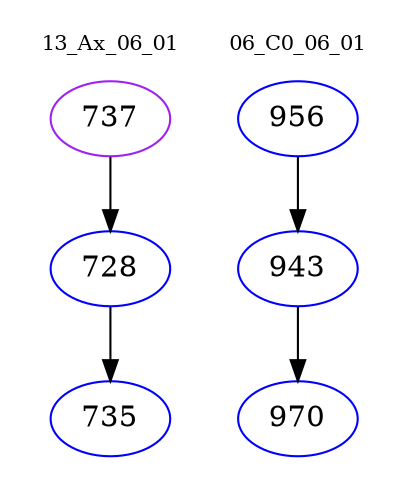 digraph{
subgraph cluster_0 {
color = white
label = "13_Ax_06_01";
fontsize=10;
T0_737 [label="737", color="purple"]
T0_737 -> T0_728 [color="black"]
T0_728 [label="728", color="blue"]
T0_728 -> T0_735 [color="black"]
T0_735 [label="735", color="blue"]
}
subgraph cluster_1 {
color = white
label = "06_C0_06_01";
fontsize=10;
T1_956 [label="956", color="blue"]
T1_956 -> T1_943 [color="black"]
T1_943 [label="943", color="blue"]
T1_943 -> T1_970 [color="black"]
T1_970 [label="970", color="blue"]
}
}
